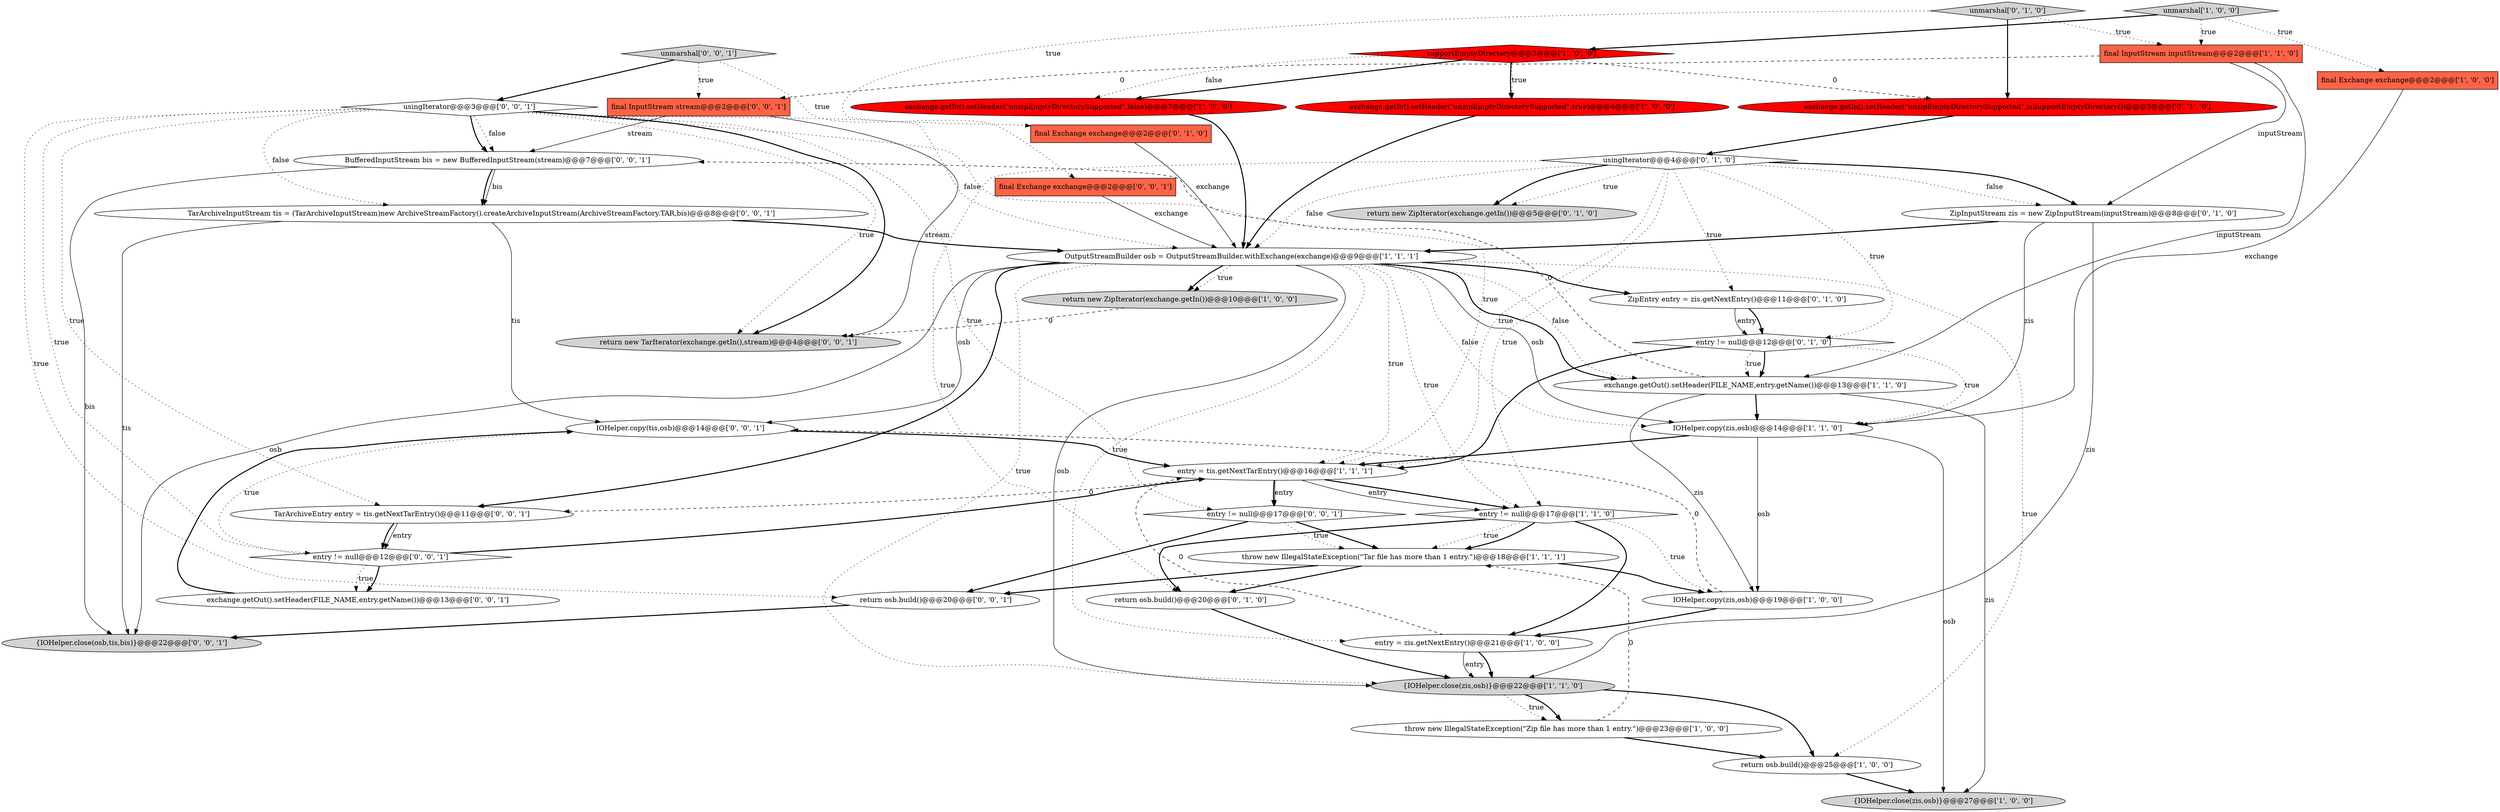 digraph {
28 [style = filled, label = "BufferedInputStream bis = new BufferedInputStream(stream)@@@7@@@['0', '0', '1']", fillcolor = white, shape = ellipse image = "AAA0AAABBB3BBB"];
29 [style = filled, label = "TarArchiveEntry entry = tis.getNextTarEntry()@@@11@@@['0', '0', '1']", fillcolor = white, shape = ellipse image = "AAA0AAABBB3BBB"];
9 [style = filled, label = "return new ZipIterator(exchange.getIn())@@@10@@@['1', '0', '0']", fillcolor = lightgray, shape = ellipse image = "AAA0AAABBB1BBB"];
26 [style = filled, label = "unmarshal['0', '1', '0']", fillcolor = lightgray, shape = diamond image = "AAA0AAABBB2BBB"];
7 [style = filled, label = "{IOHelper.close(zis,osb)}@@@27@@@['1', '0', '0']", fillcolor = lightgray, shape = ellipse image = "AAA0AAABBB1BBB"];
13 [style = filled, label = "exchange.getOut().setHeader(FILE_NAME,entry.getName())@@@13@@@['1', '1', '0']", fillcolor = white, shape = ellipse image = "AAA0AAABBB1BBB"];
36 [style = filled, label = "final InputStream stream@@@2@@@['0', '0', '1']", fillcolor = tomato, shape = box image = "AAA0AAABBB3BBB"];
10 [style = filled, label = "IOHelper.copy(zis,osb)@@@14@@@['1', '1', '0']", fillcolor = white, shape = ellipse image = "AAA0AAABBB1BBB"];
20 [style = filled, label = "exchange.getIn().setHeader(\"unzipEmptyDirectorySupported\",isSupportEmptyDirectory())@@@3@@@['0', '1', '0']", fillcolor = red, shape = ellipse image = "AAA1AAABBB2BBB"];
30 [style = filled, label = "return new TarIterator(exchange.getIn(),stream)@@@4@@@['0', '0', '1']", fillcolor = lightgray, shape = ellipse image = "AAA0AAABBB3BBB"];
4 [style = filled, label = "exchange.getIn().setHeader(\"unzipEmptyDirectorySupported\",false)@@@7@@@['1', '0', '0']", fillcolor = red, shape = ellipse image = "AAA1AAABBB1BBB"];
31 [style = filled, label = "TarArchiveInputStream tis = (TarArchiveInputStream)new ArchiveStreamFactory().createArchiveInputStream(ArchiveStreamFactory.TAR,bis)@@@8@@@['0', '0', '1']", fillcolor = white, shape = ellipse image = "AAA0AAABBB3BBB"];
35 [style = filled, label = "return osb.build()@@@20@@@['0', '0', '1']", fillcolor = white, shape = ellipse image = "AAA0AAABBB3BBB"];
21 [style = filled, label = "return osb.build()@@@20@@@['0', '1', '0']", fillcolor = white, shape = ellipse image = "AAA0AAABBB2BBB"];
18 [style = filled, label = "throw new IllegalStateException(\"Zip file has more than 1 entry.\")@@@23@@@['1', '0', '0']", fillcolor = white, shape = ellipse image = "AAA0AAABBB1BBB"];
40 [style = filled, label = "IOHelper.copy(tis,osb)@@@14@@@['0', '0', '1']", fillcolor = white, shape = ellipse image = "AAA0AAABBB3BBB"];
34 [style = filled, label = "usingIterator@@@3@@@['0', '0', '1']", fillcolor = white, shape = diamond image = "AAA0AAABBB3BBB"];
37 [style = filled, label = "{IOHelper.close(osb,tis,bis)}@@@22@@@['0', '0', '1']", fillcolor = lightgray, shape = ellipse image = "AAA0AAABBB3BBB"];
22 [style = filled, label = "final Exchange exchange@@@2@@@['0', '1', '0']", fillcolor = tomato, shape = box image = "AAA0AAABBB2BBB"];
0 [style = filled, label = "throw new IllegalStateException(\"Tar file has more than 1 entry.\")@@@18@@@['1', '1', '1']", fillcolor = white, shape = ellipse image = "AAA0AAABBB1BBB"];
27 [style = filled, label = "ZipEntry entry = zis.getNextEntry()@@@11@@@['0', '1', '0']", fillcolor = white, shape = ellipse image = "AAA0AAABBB2BBB"];
6 [style = filled, label = "supportEmptyDirectory@@@3@@@['1', '0', '0']", fillcolor = red, shape = diamond image = "AAA1AAABBB1BBB"];
24 [style = filled, label = "usingIterator@@@4@@@['0', '1', '0']", fillcolor = white, shape = diamond image = "AAA0AAABBB2BBB"];
25 [style = filled, label = "return new ZipIterator(exchange.getIn())@@@5@@@['0', '1', '0']", fillcolor = lightgray, shape = ellipse image = "AAA0AAABBB2BBB"];
41 [style = filled, label = "unmarshal['0', '0', '1']", fillcolor = lightgray, shape = diamond image = "AAA0AAABBB3BBB"];
11 [style = filled, label = "entry = zis.getNextEntry()@@@21@@@['1', '0', '0']", fillcolor = white, shape = ellipse image = "AAA0AAABBB1BBB"];
17 [style = filled, label = "{IOHelper.close(zis,osb)}@@@22@@@['1', '1', '0']", fillcolor = lightgray, shape = ellipse image = "AAA0AAABBB1BBB"];
5 [style = filled, label = "unmarshal['1', '0', '0']", fillcolor = lightgray, shape = diamond image = "AAA0AAABBB1BBB"];
8 [style = filled, label = "exchange.getIn().setHeader(\"unzipEmptyDirectorySupported\",true)@@@4@@@['1', '0', '0']", fillcolor = red, shape = ellipse image = "AAA1AAABBB1BBB"];
23 [style = filled, label = "entry != null@@@12@@@['0', '1', '0']", fillcolor = white, shape = diamond image = "AAA0AAABBB2BBB"];
38 [style = filled, label = "entry != null@@@12@@@['0', '0', '1']", fillcolor = white, shape = diamond image = "AAA0AAABBB3BBB"];
32 [style = filled, label = "entry != null@@@17@@@['0', '0', '1']", fillcolor = white, shape = diamond image = "AAA0AAABBB3BBB"];
19 [style = filled, label = "ZipInputStream zis = new ZipInputStream(inputStream)@@@8@@@['0', '1', '0']", fillcolor = white, shape = ellipse image = "AAA0AAABBB2BBB"];
2 [style = filled, label = "IOHelper.copy(zis,osb)@@@19@@@['1', '0', '0']", fillcolor = white, shape = ellipse image = "AAA0AAABBB1BBB"];
33 [style = filled, label = "final Exchange exchange@@@2@@@['0', '0', '1']", fillcolor = tomato, shape = box image = "AAA0AAABBB3BBB"];
3 [style = filled, label = "entry != null@@@17@@@['1', '1', '0']", fillcolor = white, shape = diamond image = "AAA0AAABBB1BBB"];
15 [style = filled, label = "final Exchange exchange@@@2@@@['1', '0', '0']", fillcolor = tomato, shape = box image = "AAA0AAABBB1BBB"];
39 [style = filled, label = "exchange.getOut().setHeader(FILE_NAME,entry.getName())@@@13@@@['0', '0', '1']", fillcolor = white, shape = ellipse image = "AAA0AAABBB3BBB"];
1 [style = filled, label = "OutputStreamBuilder osb = OutputStreamBuilder.withExchange(exchange)@@@9@@@['1', '1', '1']", fillcolor = white, shape = ellipse image = "AAA0AAABBB1BBB"];
12 [style = filled, label = "return osb.build()@@@25@@@['1', '0', '0']", fillcolor = white, shape = ellipse image = "AAA0AAABBB1BBB"];
14 [style = filled, label = "entry = tis.getNextTarEntry()@@@16@@@['1', '1', '1']", fillcolor = white, shape = ellipse image = "AAA0AAABBB1BBB"];
16 [style = filled, label = "final InputStream inputStream@@@2@@@['1', '1', '0']", fillcolor = tomato, shape = box image = "AAA0AAABBB1BBB"];
14->3 [style = bold, label=""];
32->35 [style = bold, label=""];
18->0 [style = dashed, label="0"];
24->25 [style = dotted, label="true"];
32->0 [style = bold, label=""];
32->0 [style = dotted, label="true"];
1->27 [style = bold, label=""];
38->39 [style = dotted, label="true"];
34->29 [style = dotted, label="true"];
31->1 [style = bold, label=""];
26->22 [style = dotted, label="true"];
24->27 [style = dotted, label="true"];
38->39 [style = bold, label=""];
1->13 [style = bold, label=""];
12->7 [style = bold, label=""];
1->3 [style = dotted, label="true"];
19->10 [style = solid, label="zis"];
41->36 [style = dotted, label="true"];
8->1 [style = bold, label=""];
19->1 [style = bold, label=""];
10->7 [style = solid, label="osb"];
35->37 [style = bold, label=""];
23->13 [style = bold, label=""];
13->7 [style = solid, label="zis"];
24->1 [style = dotted, label="false"];
11->14 [style = dashed, label="0"];
1->12 [style = dotted, label="true"];
3->0 [style = dotted, label="true"];
26->16 [style = dotted, label="true"];
24->3 [style = dotted, label="true"];
41->33 [style = dotted, label="true"];
31->37 [style = solid, label="tis"];
24->21 [style = dotted, label="true"];
1->13 [style = dotted, label="false"];
34->14 [style = dotted, label="true"];
38->40 [style = dotted, label="true"];
27->23 [style = solid, label="entry"];
9->30 [style = dashed, label="0"];
34->28 [style = dotted, label="false"];
19->17 [style = solid, label="zis"];
24->19 [style = bold, label=""];
10->14 [style = bold, label=""];
6->20 [style = dashed, label="0"];
29->38 [style = solid, label="entry"];
3->11 [style = bold, label=""];
18->12 [style = bold, label=""];
0->21 [style = bold, label=""];
3->0 [style = bold, label=""];
34->38 [style = dotted, label="true"];
23->14 [style = bold, label=""];
13->28 [style = dashed, label="0"];
6->4 [style = bold, label=""];
5->6 [style = bold, label=""];
1->37 [style = solid, label="osb"];
14->3 [style = solid, label="entry"];
11->17 [style = bold, label=""];
16->13 [style = solid, label="inputStream"];
29->38 [style = bold, label=""];
33->1 [style = solid, label="exchange"];
14->29 [style = dashed, label="0"];
11->17 [style = solid, label="entry"];
26->20 [style = bold, label=""];
13->10 [style = bold, label=""];
1->17 [style = solid, label="osb"];
34->31 [style = dotted, label="false"];
1->40 [style = solid, label="osb"];
1->17 [style = dotted, label="true"];
17->18 [style = dotted, label="true"];
28->31 [style = bold, label=""];
36->30 [style = solid, label="stream"];
15->10 [style = solid, label="exchange"];
16->19 [style = solid, label="inputStream"];
5->15 [style = dotted, label="true"];
31->40 [style = solid, label="tis"];
1->9 [style = bold, label=""];
34->28 [style = bold, label=""];
10->2 [style = solid, label="osb"];
1->10 [style = dotted, label="false"];
23->10 [style = dotted, label="true"];
17->12 [style = bold, label=""];
24->23 [style = dotted, label="true"];
34->35 [style = dotted, label="true"];
6->8 [style = dotted, label="true"];
24->25 [style = bold, label=""];
39->40 [style = bold, label=""];
1->9 [style = dotted, label="true"];
23->13 [style = dotted, label="true"];
5->16 [style = dotted, label="true"];
16->36 [style = dashed, label="0"];
40->14 [style = bold, label=""];
24->19 [style = dotted, label="false"];
3->21 [style = bold, label=""];
4->1 [style = bold, label=""];
13->2 [style = solid, label="zis"];
1->29 [style = bold, label=""];
14->32 [style = solid, label="entry"];
34->30 [style = dotted, label="true"];
14->32 [style = bold, label=""];
34->1 [style = dotted, label="false"];
41->34 [style = bold, label=""];
2->11 [style = bold, label=""];
6->4 [style = dotted, label="false"];
34->32 [style = dotted, label="true"];
36->28 [style = solid, label="stream"];
24->14 [style = dotted, label="true"];
1->11 [style = dotted, label="true"];
0->2 [style = bold, label=""];
28->37 [style = solid, label="bis"];
1->14 [style = dotted, label="true"];
34->30 [style = bold, label=""];
1->10 [style = solid, label="osb"];
38->14 [style = bold, label=""];
22->1 [style = solid, label="exchange"];
6->8 [style = bold, label=""];
0->35 [style = bold, label=""];
27->23 [style = bold, label=""];
2->40 [style = dashed, label="0"];
20->24 [style = bold, label=""];
28->31 [style = solid, label="bis"];
21->17 [style = bold, label=""];
17->18 [style = bold, label=""];
3->2 [style = dotted, label="true"];
}
